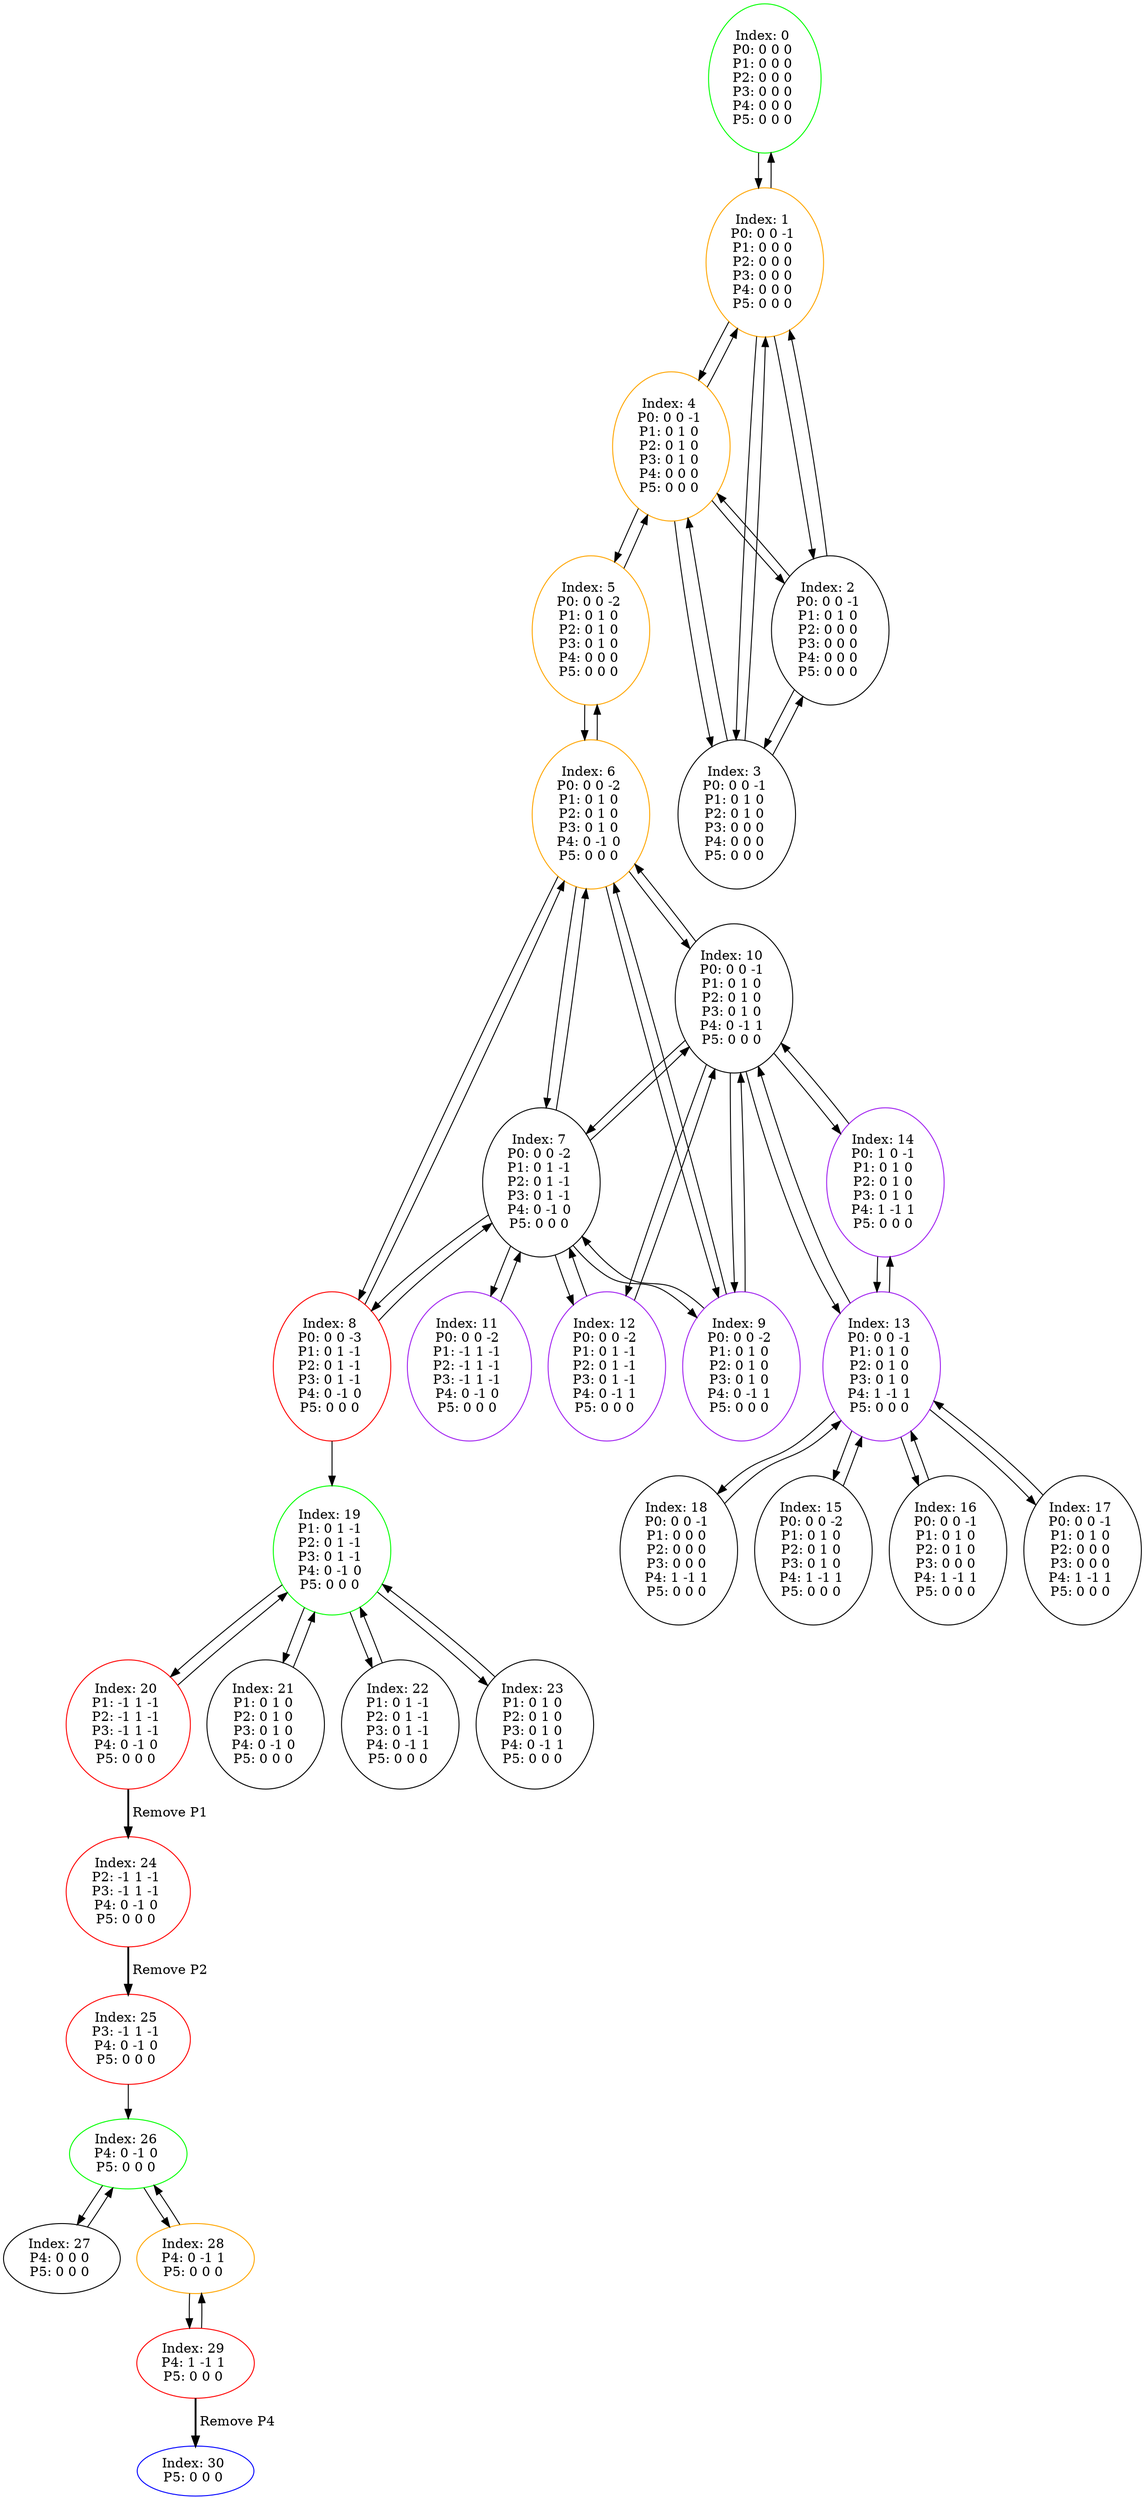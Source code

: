 digraph G {
color = "black"
0[label = "Index: 0 
P0: 0 0 0 
P1: 0 0 0 
P2: 0 0 0 
P3: 0 0 0 
P4: 0 0 0 
P5: 0 0 0 
", color = "green"]
1[label = "Index: 1 
P0: 0 0 -1 
P1: 0 0 0 
P2: 0 0 0 
P3: 0 0 0 
P4: 0 0 0 
P5: 0 0 0 
", color = "orange"]
2[label = "Index: 2 
P0: 0 0 -1 
P1: 0 1 0 
P2: 0 0 0 
P3: 0 0 0 
P4: 0 0 0 
P5: 0 0 0 
"]
3[label = "Index: 3 
P0: 0 0 -1 
P1: 0 1 0 
P2: 0 1 0 
P3: 0 0 0 
P4: 0 0 0 
P5: 0 0 0 
"]
4[label = "Index: 4 
P0: 0 0 -1 
P1: 0 1 0 
P2: 0 1 0 
P3: 0 1 0 
P4: 0 0 0 
P5: 0 0 0 
", color = "orange"]
5[label = "Index: 5 
P0: 0 0 -2 
P1: 0 1 0 
P2: 0 1 0 
P3: 0 1 0 
P4: 0 0 0 
P5: 0 0 0 
", color = "orange"]
6[label = "Index: 6 
P0: 0 0 -2 
P1: 0 1 0 
P2: 0 1 0 
P3: 0 1 0 
P4: 0 -1 0 
P5: 0 0 0 
", color = "orange"]
7[label = "Index: 7 
P0: 0 0 -2 
P1: 0 1 -1 
P2: 0 1 -1 
P3: 0 1 -1 
P4: 0 -1 0 
P5: 0 0 0 
"]
8[label = "Index: 8 
P0: 0 0 -3 
P1: 0 1 -1 
P2: 0 1 -1 
P3: 0 1 -1 
P4: 0 -1 0 
P5: 0 0 0 
", color = "red"]
9[label = "Index: 9 
P0: 0 0 -2 
P1: 0 1 0 
P2: 0 1 0 
P3: 0 1 0 
P4: 0 -1 1 
P5: 0 0 0 
", color = "purple"]
10[label = "Index: 10 
P0: 0 0 -1 
P1: 0 1 0 
P2: 0 1 0 
P3: 0 1 0 
P4: 0 -1 1 
P5: 0 0 0 
"]
11[label = "Index: 11 
P0: 0 0 -2 
P1: -1 1 -1 
P2: -1 1 -1 
P3: -1 1 -1 
P4: 0 -1 0 
P5: 0 0 0 
", color = "purple"]
12[label = "Index: 12 
P0: 0 0 -2 
P1: 0 1 -1 
P2: 0 1 -1 
P3: 0 1 -1 
P4: 0 -1 1 
P5: 0 0 0 
", color = "purple"]
13[label = "Index: 13 
P0: 0 0 -1 
P1: 0 1 0 
P2: 0 1 0 
P3: 0 1 0 
P4: 1 -1 1 
P5: 0 0 0 
", color = "purple"]
14[label = "Index: 14 
P0: 1 0 -1 
P1: 0 1 0 
P2: 0 1 0 
P3: 0 1 0 
P4: 1 -1 1 
P5: 0 0 0 
", color = "purple"]
15[label = "Index: 15 
P0: 0 0 -2 
P1: 0 1 0 
P2: 0 1 0 
P3: 0 1 0 
P4: 1 -1 1 
P5: 0 0 0 
"]
16[label = "Index: 16 
P0: 0 0 -1 
P1: 0 1 0 
P2: 0 1 0 
P3: 0 0 0 
P4: 1 -1 1 
P5: 0 0 0 
"]
17[label = "Index: 17 
P0: 0 0 -1 
P1: 0 1 0 
P2: 0 0 0 
P3: 0 0 0 
P4: 1 -1 1 
P5: 0 0 0 
"]
18[label = "Index: 18 
P0: 0 0 -1 
P1: 0 0 0 
P2: 0 0 0 
P3: 0 0 0 
P4: 1 -1 1 
P5: 0 0 0 
"]
19[label = "Index: 19 
P1: 0 1 -1 
P2: 0 1 -1 
P3: 0 1 -1 
P4: 0 -1 0 
P5: 0 0 0 
", color = "green"]
20[label = "Index: 20 
P1: -1 1 -1 
P2: -1 1 -1 
P3: -1 1 -1 
P4: 0 -1 0 
P5: 0 0 0 
", color = "red"]
21[label = "Index: 21 
P1: 0 1 0 
P2: 0 1 0 
P3: 0 1 0 
P4: 0 -1 0 
P5: 0 0 0 
"]
22[label = "Index: 22 
P1: 0 1 -1 
P2: 0 1 -1 
P3: 0 1 -1 
P4: 0 -1 1 
P5: 0 0 0 
"]
23[label = "Index: 23 
P1: 0 1 0 
P2: 0 1 0 
P3: 0 1 0 
P4: 0 -1 1 
P5: 0 0 0 
"]
24[label = "Index: 24 
P2: -1 1 -1 
P3: -1 1 -1 
P4: 0 -1 0 
P5: 0 0 0 
", color = "red"]
25[label = "Index: 25 
P3: -1 1 -1 
P4: 0 -1 0 
P5: 0 0 0 
", color = "red"]
26[label = "Index: 26 
P4: 0 -1 0 
P5: 0 0 0 
", color = "green"]
27[label = "Index: 27 
P4: 0 0 0 
P5: 0 0 0 
"]
28[label = "Index: 28 
P4: 0 -1 1 
P5: 0 0 0 
", color = "orange"]
29[label = "Index: 29 
P4: 1 -1 1 
P5: 0 0 0 
", color = "red"]
30[label = "Index: 30 
P5: 0 0 0 
", color = "blue"]
0 -> 1

1 -> 0
1 -> 2
1 -> 3
1 -> 4

2 -> 1
2 -> 3
2 -> 4

3 -> 1
3 -> 2
3 -> 4

4 -> 1
4 -> 2
4 -> 3
4 -> 5

5 -> 4
5 -> 6

6 -> 5
6 -> 7
6 -> 8
6 -> 9
6 -> 10

7 -> 6
7 -> 8
7 -> 11
7 -> 12
7 -> 9
7 -> 10

8 -> 6
8 -> 7
8 -> 19

9 -> 6
9 -> 7
9 -> 10

10 -> 6
10 -> 7
10 -> 9
10 -> 12
10 -> 13
10 -> 14

11 -> 7

12 -> 7
12 -> 10

13 -> 10
13 -> 14
13 -> 15
13 -> 16
13 -> 17
13 -> 18

14 -> 10
14 -> 13

15 -> 13

16 -> 13

17 -> 13

18 -> 13

19 -> 20
19 -> 21
19 -> 22
19 -> 23

20 -> 19
20 -> 24[style=bold label=" Remove P1 "];


21 -> 19

22 -> 19

23 -> 19

24 -> 25[style=bold label=" Remove P2 "];


25 -> 26

26 -> 27
26 -> 28

27 -> 26

28 -> 26
28 -> 29

29 -> 28
29 -> 30[style=bold label=" Remove P4 "];


}
